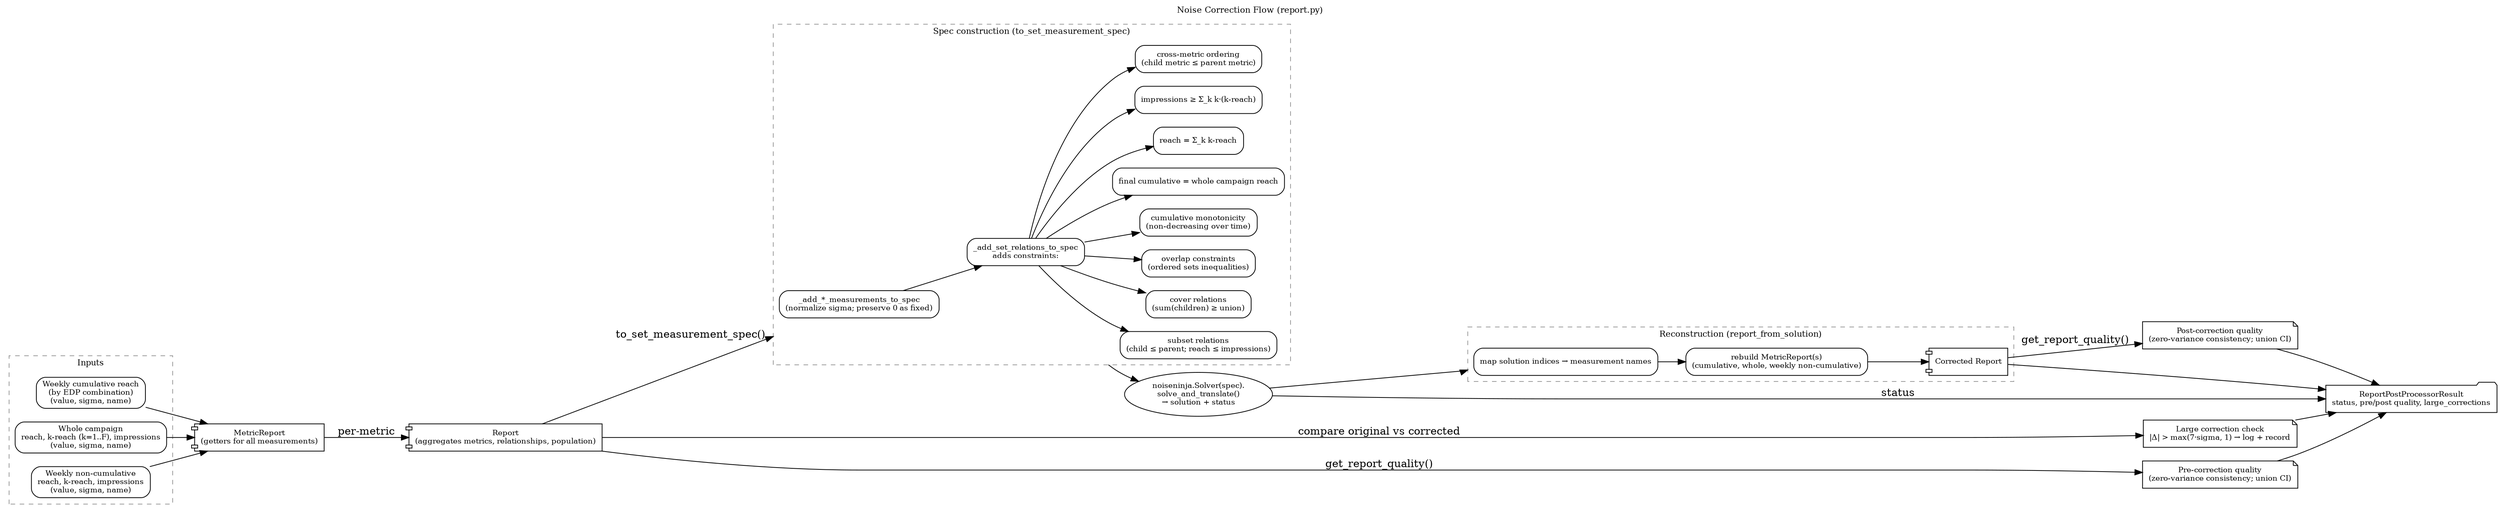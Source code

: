 digraph NoiseCorrectionFlow {
  rankdir=LR;
  compound=true;
  fontsize=11;
  labelloc="t";
  label="Noise Correction Flow (report.py)";

  node [shape=box, style=rounded, fontsize=10];

  subgraph cluster_inputs {
    label="Inputs";
    style=dashed;
    color=gray60;
    WeeklyCumulative [label="Weekly cumulative reach\n(by EDP combination)\n(value, sigma, name)"];
    WholeCampaign [label="Whole campaign\nreach, k-reach (k=1..F), impressions\n(value, sigma, name)"];
    WeeklyNonCumulative [label="Weekly non-cumulative\nreach, k-reach, impressions\n(value, sigma, name)"];
  }

  MetricReport [label="MetricReport\n(getters for all measurements)" shape=component];
  Report [label="Report\n(aggregates metrics, relationships, population)" shape=component];

  WeeklyCumulative -> MetricReport;
  WholeCampaign -> MetricReport;
  WeeklyNonCumulative -> MetricReport;
  MetricReport -> Report [label="per-metric"];

  subgraph cluster_spec {
    label="Spec construction (to_set_measurement_spec)";
    color=gray60; style=dashed;

    AddMeasurements [label="_add_*_measurements_to_spec\n(normalize sigma; preserve 0 as fixed)"];
    AddRelations [label="_add_set_relations_to_spec\nadds constraints:"];

    Subsets [label="subset relations\n(child ≤ parent; reach ≤ impressions)"];
    Covers [label="cover relations\n(sum(children) ≥ union)"];
    Overlaps [label="overlap constraints\n(ordered sets inequalities)"];
    Cumulative [label="cumulative monotonicity\n(non-decreasing over time)"];
    CumVsTotal [label="final cumulative = whole campaign reach"];
    KReachEqual [label="reach = Σ_k k-reach"];
    ImprBound [label="impressions ≥ Σ_k k·(k-reach)"];
    CrossMetric [label="cross-metric ordering\n(child metric ≤ parent metric)"];

    AddMeasurements -> AddRelations;
    AddRelations -> Subsets;
    AddRelations -> Covers;
    AddRelations -> Overlaps;
    AddRelations -> Cumulative;
    AddRelations -> CumVsTotal;
    AddRelations -> KReachEqual;
    AddRelations -> ImprBound;
    AddRelations -> CrossMetric;
  }

  Report -> AddMeasurements [lhead=cluster_spec, label="to_set_measurement_spec()"];

  Solver [label="noiseninja.Solver(spec).\nsolve_and_translate()\n→ solution + status", shape=ellipse];
  AddRelations -> Solver [ltail=cluster_spec];

  subgraph cluster_solution {
    label="Reconstruction (report_from_solution)";
    color=gray60; style=dashed;
    MapIndices [label="map solution indices → measurement names"];
    BuildMetricReports [label="rebuild MetricReport(s)\n(cumulative, whole, weekly non-cumulative)"];
    CorrectedReport [label="Corrected Report", shape=component];
    MapIndices -> BuildMetricReports -> CorrectedReport;
  }

  Solver -> MapIndices [lhead=cluster_solution];

  LargeCorr [label="Large correction check\n|Δ| > max(7·sigma, 1) → log + record", shape=note];
  QualityPre [label="Pre-correction quality\n(zero-variance consistency; union CI)", shape=note];
  QualityPost [label="Post-correction quality\n(zero-variance consistency; union CI)", shape=note];

  Report -> QualityPre [label="get_report_quality()"];
  CorrectedReport -> QualityPost [label="get_report_quality()"];
  Report -> LargeCorr [label="compare original vs corrected", ltail=cluster_solution];

  Result [label="ReportPostProcessorResult\nstatus, pre/post quality, large_corrections", shape=folder];
  CorrectedReport -> Result;
  Solver -> Result [label="status"];
  QualityPre -> Result;
  QualityPost -> Result;
  LargeCorr -> Result;
}


